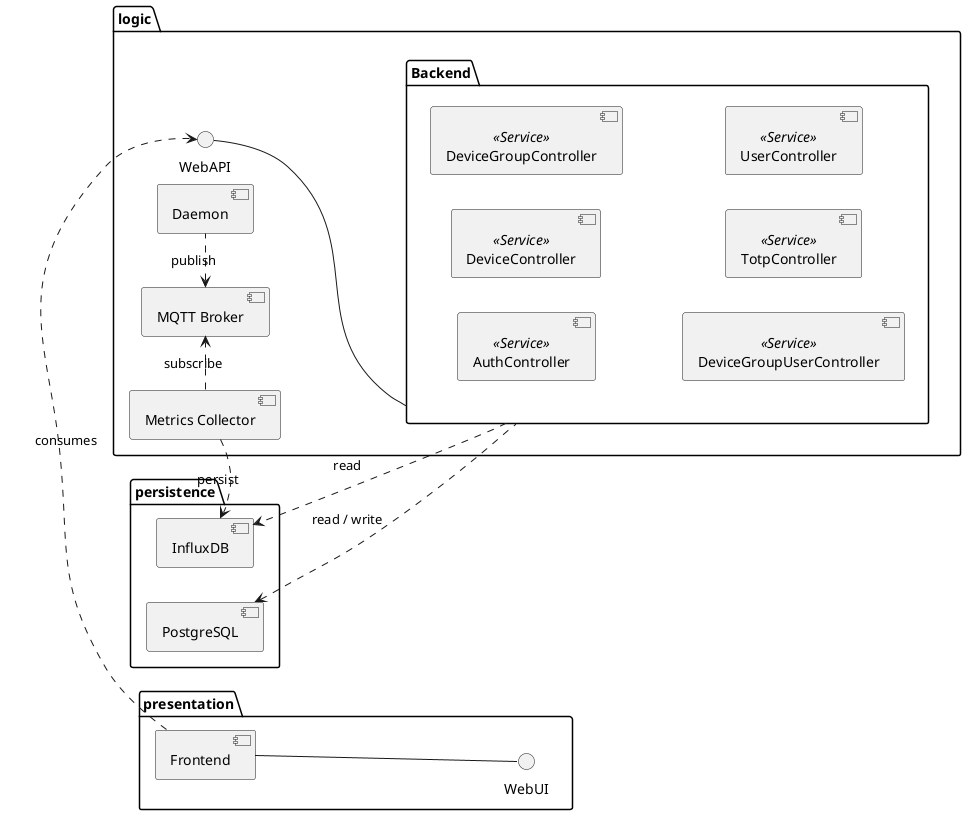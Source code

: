 @startuml

left to right direction

package presentation {
    component "Frontend" as frontend {
    }
    () WebUI
}
WebUI -up- frontend

package logic {
    package "Backend" as backend {
        [AuthController] <<Service>>
        [DeviceController] <<Service>>
        [DeviceGroupController] <<Service>>
        [DeviceGroupUserController] <<Service>>
        [TotpController] <<Service>>
        [UserController] <<Service>>
    }

    () WebAPI

    component "MQTT Broker" as mqtt_broker

    component "Metrics Collector" as metrics_collector

    component "Daemon" as daemon
}

WebAPI -down- backend

package persistence {
    component "PostgreSQL" as postgres
    component "InfluxDB" as influxdb
}

frontend .> WebAPI : consumes
metrics_collector .> mqtt_broker : subscribe
metrics_collector .> influxdb : persist
daemon .left.> mqtt_broker : publish
backend .up.> postgres : read / write
backend .> influxdb : read


@enduml

